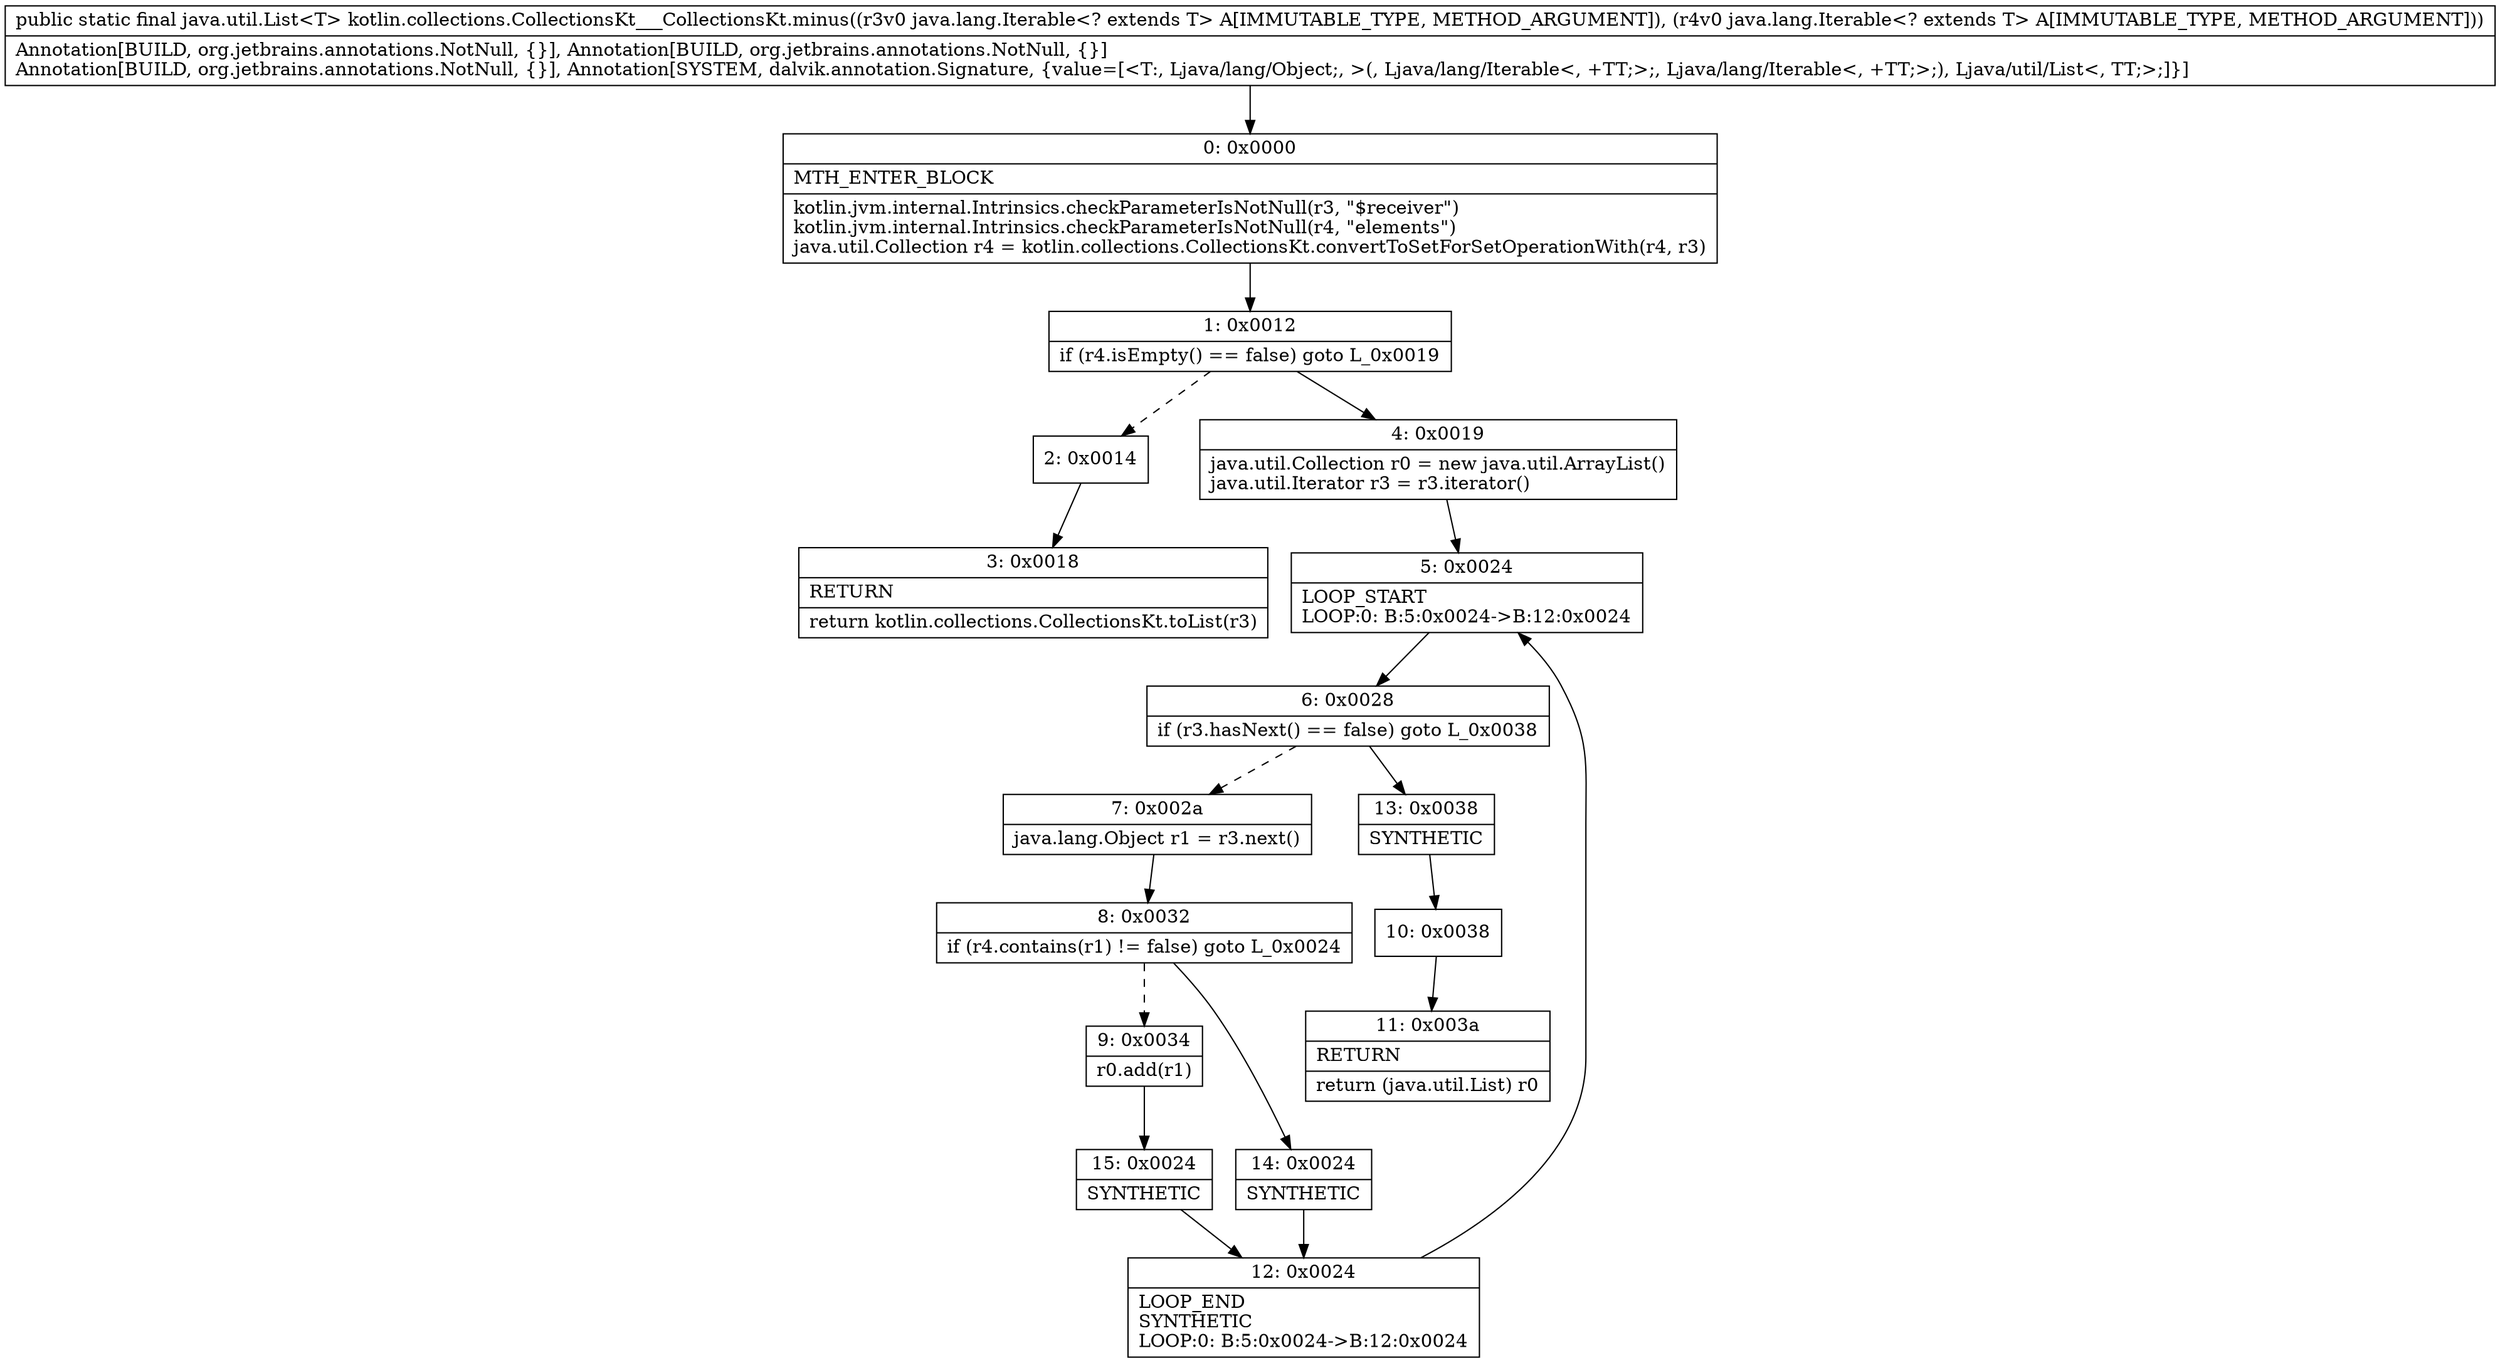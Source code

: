 digraph "CFG forkotlin.collections.CollectionsKt___CollectionsKt.minus(Ljava\/lang\/Iterable;Ljava\/lang\/Iterable;)Ljava\/util\/List;" {
Node_0 [shape=record,label="{0\:\ 0x0000|MTH_ENTER_BLOCK\l|kotlin.jvm.internal.Intrinsics.checkParameterIsNotNull(r3, \"$receiver\")\lkotlin.jvm.internal.Intrinsics.checkParameterIsNotNull(r4, \"elements\")\ljava.util.Collection r4 = kotlin.collections.CollectionsKt.convertToSetForSetOperationWith(r4, r3)\l}"];
Node_1 [shape=record,label="{1\:\ 0x0012|if (r4.isEmpty() == false) goto L_0x0019\l}"];
Node_2 [shape=record,label="{2\:\ 0x0014}"];
Node_3 [shape=record,label="{3\:\ 0x0018|RETURN\l|return kotlin.collections.CollectionsKt.toList(r3)\l}"];
Node_4 [shape=record,label="{4\:\ 0x0019|java.util.Collection r0 = new java.util.ArrayList()\ljava.util.Iterator r3 = r3.iterator()\l}"];
Node_5 [shape=record,label="{5\:\ 0x0024|LOOP_START\lLOOP:0: B:5:0x0024\-\>B:12:0x0024\l}"];
Node_6 [shape=record,label="{6\:\ 0x0028|if (r3.hasNext() == false) goto L_0x0038\l}"];
Node_7 [shape=record,label="{7\:\ 0x002a|java.lang.Object r1 = r3.next()\l}"];
Node_8 [shape=record,label="{8\:\ 0x0032|if (r4.contains(r1) != false) goto L_0x0024\l}"];
Node_9 [shape=record,label="{9\:\ 0x0034|r0.add(r1)\l}"];
Node_10 [shape=record,label="{10\:\ 0x0038}"];
Node_11 [shape=record,label="{11\:\ 0x003a|RETURN\l|return (java.util.List) r0\l}"];
Node_12 [shape=record,label="{12\:\ 0x0024|LOOP_END\lSYNTHETIC\lLOOP:0: B:5:0x0024\-\>B:12:0x0024\l}"];
Node_13 [shape=record,label="{13\:\ 0x0038|SYNTHETIC\l}"];
Node_14 [shape=record,label="{14\:\ 0x0024|SYNTHETIC\l}"];
Node_15 [shape=record,label="{15\:\ 0x0024|SYNTHETIC\l}"];
MethodNode[shape=record,label="{public static final java.util.List\<T\> kotlin.collections.CollectionsKt___CollectionsKt.minus((r3v0 java.lang.Iterable\<? extends T\> A[IMMUTABLE_TYPE, METHOD_ARGUMENT]), (r4v0 java.lang.Iterable\<? extends T\> A[IMMUTABLE_TYPE, METHOD_ARGUMENT]))  | Annotation[BUILD, org.jetbrains.annotations.NotNull, \{\}], Annotation[BUILD, org.jetbrains.annotations.NotNull, \{\}]\lAnnotation[BUILD, org.jetbrains.annotations.NotNull, \{\}], Annotation[SYSTEM, dalvik.annotation.Signature, \{value=[\<T:, Ljava\/lang\/Object;, \>(, Ljava\/lang\/Iterable\<, +TT;\>;, Ljava\/lang\/Iterable\<, +TT;\>;), Ljava\/util\/List\<, TT;\>;]\}]\l}"];
MethodNode -> Node_0;
Node_0 -> Node_1;
Node_1 -> Node_2[style=dashed];
Node_1 -> Node_4;
Node_2 -> Node_3;
Node_4 -> Node_5;
Node_5 -> Node_6;
Node_6 -> Node_7[style=dashed];
Node_6 -> Node_13;
Node_7 -> Node_8;
Node_8 -> Node_9[style=dashed];
Node_8 -> Node_14;
Node_9 -> Node_15;
Node_10 -> Node_11;
Node_12 -> Node_5;
Node_13 -> Node_10;
Node_14 -> Node_12;
Node_15 -> Node_12;
}

